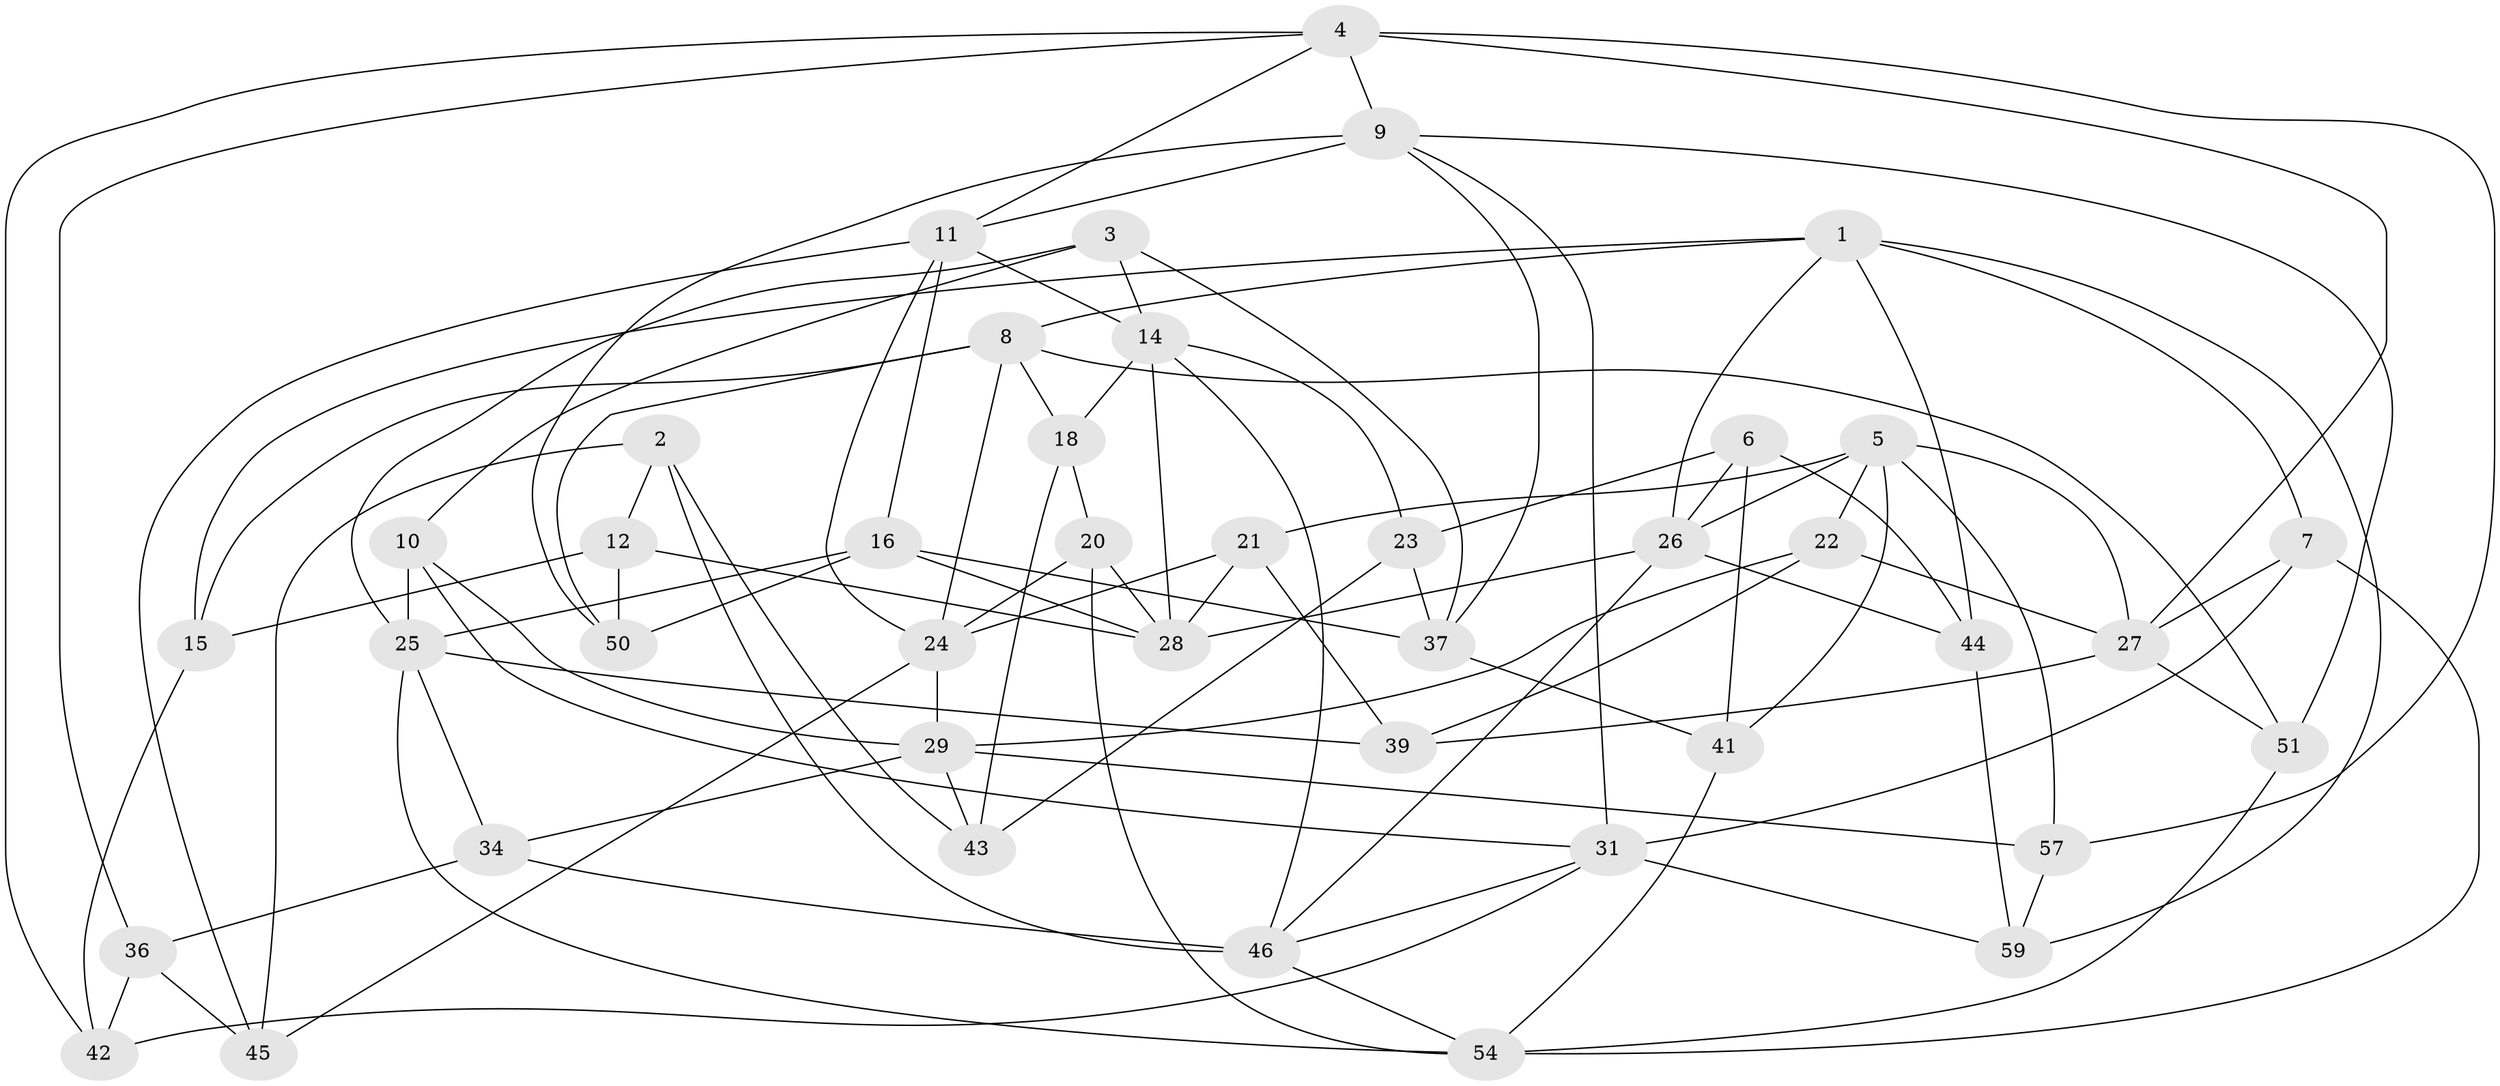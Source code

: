// Generated by graph-tools (version 1.1) at 2025/24/03/03/25 07:24:25]
// undirected, 42 vertices, 101 edges
graph export_dot {
graph [start="1"]
  node [color=gray90,style=filled];
  1 [super="+30"];
  2;
  3;
  4 [super="+13"];
  5 [super="+33"];
  6;
  7;
  8 [super="+52"];
  9 [super="+56"];
  10;
  11 [super="+47"];
  12;
  14 [super="+17"];
  15;
  16 [super="+19"];
  18;
  20;
  21;
  22;
  23;
  24 [super="+38"];
  25 [super="+35"];
  26 [super="+53"];
  27 [super="+49"];
  28 [super="+32"];
  29 [super="+40"];
  31 [super="+58"];
  34;
  36;
  37 [super="+60"];
  39;
  41;
  42;
  43;
  44;
  45;
  46 [super="+48"];
  50;
  51;
  54 [super="+55"];
  57;
  59;
  1 -- 15;
  1 -- 59;
  1 -- 44;
  1 -- 7;
  1 -- 8;
  1 -- 26;
  2 -- 46;
  2 -- 45;
  2 -- 43;
  2 -- 12;
  3 -- 37;
  3 -- 14;
  3 -- 10;
  3 -- 25;
  4 -- 9;
  4 -- 42;
  4 -- 57;
  4 -- 27;
  4 -- 36;
  4 -- 11;
  5 -- 22;
  5 -- 27;
  5 -- 26;
  5 -- 57;
  5 -- 21;
  5 -- 41;
  6 -- 26;
  6 -- 41;
  6 -- 44;
  6 -- 23;
  7 -- 54;
  7 -- 27;
  7 -- 31;
  8 -- 50;
  8 -- 51;
  8 -- 18;
  8 -- 15;
  8 -- 24;
  9 -- 50;
  9 -- 11;
  9 -- 51;
  9 -- 37;
  9 -- 31;
  10 -- 31;
  10 -- 29;
  10 -- 25;
  11 -- 45;
  11 -- 16;
  11 -- 14;
  11 -- 24;
  12 -- 50;
  12 -- 15;
  12 -- 28;
  14 -- 23;
  14 -- 18;
  14 -- 28;
  14 -- 46;
  15 -- 42;
  16 -- 37 [weight=2];
  16 -- 28;
  16 -- 25;
  16 -- 50;
  18 -- 20;
  18 -- 43;
  20 -- 24;
  20 -- 28;
  20 -- 54;
  21 -- 28;
  21 -- 39;
  21 -- 24;
  22 -- 39;
  22 -- 27;
  22 -- 29;
  23 -- 43;
  23 -- 37;
  24 -- 45;
  24 -- 29;
  25 -- 54;
  25 -- 34;
  25 -- 39;
  26 -- 28;
  26 -- 44;
  26 -- 46;
  27 -- 39;
  27 -- 51;
  29 -- 34;
  29 -- 57;
  29 -- 43;
  31 -- 42;
  31 -- 59;
  31 -- 46;
  34 -- 36;
  34 -- 46;
  36 -- 42;
  36 -- 45;
  37 -- 41;
  41 -- 54;
  44 -- 59;
  46 -- 54;
  51 -- 54;
  57 -- 59;
}
